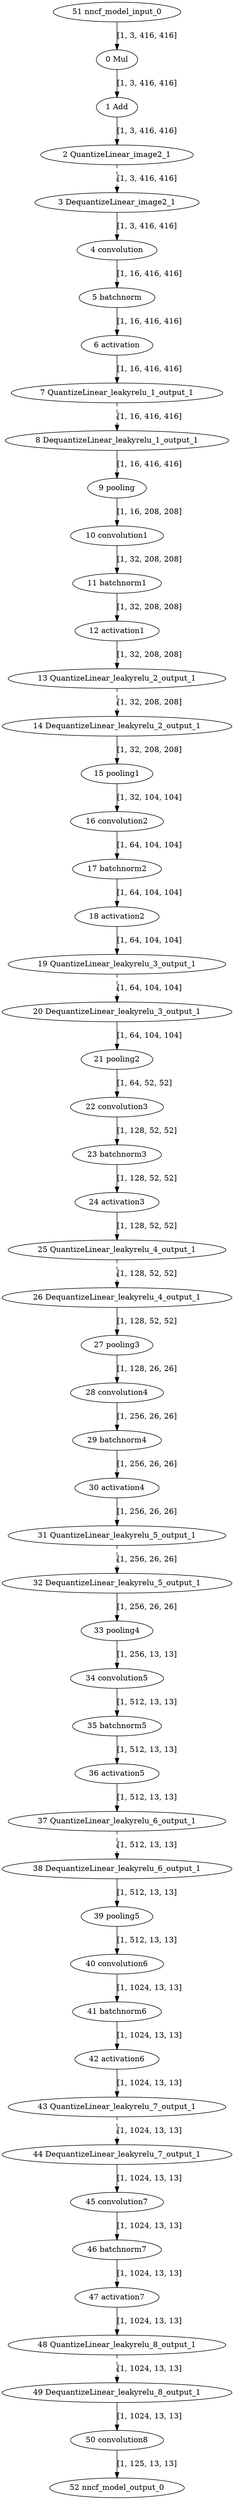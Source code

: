 strict digraph  {
"0 Mul" [id=0, type=Mul];
"1 Add" [id=1, type=Add];
"2 QuantizeLinear_image2_1" [id=2, type=QuantizeLinear];
"3 DequantizeLinear_image2_1" [id=3, type=DequantizeLinear];
"4 convolution" [id=4, type=Conv];
"5 batchnorm" [id=5, type=BatchNormalization];
"6 activation" [id=6, type=LeakyRelu];
"7 QuantizeLinear_leakyrelu_1_output_1" [id=7, type=QuantizeLinear];
"8 DequantizeLinear_leakyrelu_1_output_1" [id=8, type=DequantizeLinear];
"9 pooling" [id=9, type=MaxPool];
"10 convolution1" [id=10, type=Conv];
"11 batchnorm1" [id=11, type=BatchNormalization];
"12 activation1" [id=12, type=LeakyRelu];
"13 QuantizeLinear_leakyrelu_2_output_1" [id=13, type=QuantizeLinear];
"14 DequantizeLinear_leakyrelu_2_output_1" [id=14, type=DequantizeLinear];
"15 pooling1" [id=15, type=MaxPool];
"16 convolution2" [id=16, type=Conv];
"17 batchnorm2" [id=17, type=BatchNormalization];
"18 activation2" [id=18, type=LeakyRelu];
"19 QuantizeLinear_leakyrelu_3_output_1" [id=19, type=QuantizeLinear];
"20 DequantizeLinear_leakyrelu_3_output_1" [id=20, type=DequantizeLinear];
"21 pooling2" [id=21, type=MaxPool];
"22 convolution3" [id=22, type=Conv];
"23 batchnorm3" [id=23, type=BatchNormalization];
"24 activation3" [id=24, type=LeakyRelu];
"25 QuantizeLinear_leakyrelu_4_output_1" [id=25, type=QuantizeLinear];
"26 DequantizeLinear_leakyrelu_4_output_1" [id=26, type=DequantizeLinear];
"27 pooling3" [id=27, type=MaxPool];
"28 convolution4" [id=28, type=Conv];
"29 batchnorm4" [id=29, type=BatchNormalization];
"30 activation4" [id=30, type=LeakyRelu];
"31 QuantizeLinear_leakyrelu_5_output_1" [id=31, type=QuantizeLinear];
"32 DequantizeLinear_leakyrelu_5_output_1" [id=32, type=DequantizeLinear];
"33 pooling4" [id=33, type=MaxPool];
"34 convolution5" [id=34, type=Conv];
"35 batchnorm5" [id=35, type=BatchNormalization];
"36 activation5" [id=36, type=LeakyRelu];
"37 QuantizeLinear_leakyrelu_6_output_1" [id=37, type=QuantizeLinear];
"38 DequantizeLinear_leakyrelu_6_output_1" [id=38, type=DequantizeLinear];
"39 pooling5" [id=39, type=MaxPool];
"40 convolution6" [id=40, type=Conv];
"41 batchnorm6" [id=41, type=BatchNormalization];
"42 activation6" [id=42, type=LeakyRelu];
"43 QuantizeLinear_leakyrelu_7_output_1" [id=43, type=QuantizeLinear];
"44 DequantizeLinear_leakyrelu_7_output_1" [id=44, type=DequantizeLinear];
"45 convolution7" [id=45, type=Conv];
"46 batchnorm7" [id=46, type=BatchNormalization];
"47 activation7" [id=47, type=LeakyRelu];
"48 QuantizeLinear_leakyrelu_8_output_1" [id=48, type=QuantizeLinear];
"49 DequantizeLinear_leakyrelu_8_output_1" [id=49, type=DequantizeLinear];
"50 convolution8" [id=50, type=Conv];
"51 nncf_model_input_0" [id=51, type=nncf_model_input];
"52 nncf_model_output_0" [id=52, type=nncf_model_output];
"0 Mul" -> "1 Add"  [label="[1, 3, 416, 416]", style=solid];
"1 Add" -> "2 QuantizeLinear_image2_1"  [label="[1, 3, 416, 416]", style=solid];
"2 QuantizeLinear_image2_1" -> "3 DequantizeLinear_image2_1"  [label="[1, 3, 416, 416]", style=dashed];
"3 DequantizeLinear_image2_1" -> "4 convolution"  [label="[1, 3, 416, 416]", style=solid];
"4 convolution" -> "5 batchnorm"  [label="[1, 16, 416, 416]", style=solid];
"5 batchnorm" -> "6 activation"  [label="[1, 16, 416, 416]", style=solid];
"6 activation" -> "7 QuantizeLinear_leakyrelu_1_output_1"  [label="[1, 16, 416, 416]", style=solid];
"7 QuantizeLinear_leakyrelu_1_output_1" -> "8 DequantizeLinear_leakyrelu_1_output_1"  [label="[1, 16, 416, 416]", style=dashed];
"8 DequantizeLinear_leakyrelu_1_output_1" -> "9 pooling"  [label="[1, 16, 416, 416]", style=solid];
"9 pooling" -> "10 convolution1"  [label="[1, 16, 208, 208]", style=solid];
"10 convolution1" -> "11 batchnorm1"  [label="[1, 32, 208, 208]", style=solid];
"11 batchnorm1" -> "12 activation1"  [label="[1, 32, 208, 208]", style=solid];
"12 activation1" -> "13 QuantizeLinear_leakyrelu_2_output_1"  [label="[1, 32, 208, 208]", style=solid];
"13 QuantizeLinear_leakyrelu_2_output_1" -> "14 DequantizeLinear_leakyrelu_2_output_1"  [label="[1, 32, 208, 208]", style=dashed];
"14 DequantizeLinear_leakyrelu_2_output_1" -> "15 pooling1"  [label="[1, 32, 208, 208]", style=solid];
"15 pooling1" -> "16 convolution2"  [label="[1, 32, 104, 104]", style=solid];
"16 convolution2" -> "17 batchnorm2"  [label="[1, 64, 104, 104]", style=solid];
"17 batchnorm2" -> "18 activation2"  [label="[1, 64, 104, 104]", style=solid];
"18 activation2" -> "19 QuantizeLinear_leakyrelu_3_output_1"  [label="[1, 64, 104, 104]", style=solid];
"19 QuantizeLinear_leakyrelu_3_output_1" -> "20 DequantizeLinear_leakyrelu_3_output_1"  [label="[1, 64, 104, 104]", style=dashed];
"20 DequantizeLinear_leakyrelu_3_output_1" -> "21 pooling2"  [label="[1, 64, 104, 104]", style=solid];
"21 pooling2" -> "22 convolution3"  [label="[1, 64, 52, 52]", style=solid];
"22 convolution3" -> "23 batchnorm3"  [label="[1, 128, 52, 52]", style=solid];
"23 batchnorm3" -> "24 activation3"  [label="[1, 128, 52, 52]", style=solid];
"24 activation3" -> "25 QuantizeLinear_leakyrelu_4_output_1"  [label="[1, 128, 52, 52]", style=solid];
"25 QuantizeLinear_leakyrelu_4_output_1" -> "26 DequantizeLinear_leakyrelu_4_output_1"  [label="[1, 128, 52, 52]", style=dashed];
"26 DequantizeLinear_leakyrelu_4_output_1" -> "27 pooling3"  [label="[1, 128, 52, 52]", style=solid];
"27 pooling3" -> "28 convolution4"  [label="[1, 128, 26, 26]", style=solid];
"28 convolution4" -> "29 batchnorm4"  [label="[1, 256, 26, 26]", style=solid];
"29 batchnorm4" -> "30 activation4"  [label="[1, 256, 26, 26]", style=solid];
"30 activation4" -> "31 QuantizeLinear_leakyrelu_5_output_1"  [label="[1, 256, 26, 26]", style=solid];
"31 QuantizeLinear_leakyrelu_5_output_1" -> "32 DequantizeLinear_leakyrelu_5_output_1"  [label="[1, 256, 26, 26]", style=dashed];
"32 DequantizeLinear_leakyrelu_5_output_1" -> "33 pooling4"  [label="[1, 256, 26, 26]", style=solid];
"33 pooling4" -> "34 convolution5"  [label="[1, 256, 13, 13]", style=solid];
"34 convolution5" -> "35 batchnorm5"  [label="[1, 512, 13, 13]", style=solid];
"35 batchnorm5" -> "36 activation5"  [label="[1, 512, 13, 13]", style=solid];
"36 activation5" -> "37 QuantizeLinear_leakyrelu_6_output_1"  [label="[1, 512, 13, 13]", style=solid];
"37 QuantizeLinear_leakyrelu_6_output_1" -> "38 DequantizeLinear_leakyrelu_6_output_1"  [label="[1, 512, 13, 13]", style=dashed];
"38 DequantizeLinear_leakyrelu_6_output_1" -> "39 pooling5"  [label="[1, 512, 13, 13]", style=solid];
"39 pooling5" -> "40 convolution6"  [label="[1, 512, 13, 13]", style=solid];
"40 convolution6" -> "41 batchnorm6"  [label="[1, 1024, 13, 13]", style=solid];
"41 batchnorm6" -> "42 activation6"  [label="[1, 1024, 13, 13]", style=solid];
"42 activation6" -> "43 QuantizeLinear_leakyrelu_7_output_1"  [label="[1, 1024, 13, 13]", style=solid];
"43 QuantizeLinear_leakyrelu_7_output_1" -> "44 DequantizeLinear_leakyrelu_7_output_1"  [label="[1, 1024, 13, 13]", style=dashed];
"44 DequantizeLinear_leakyrelu_7_output_1" -> "45 convolution7"  [label="[1, 1024, 13, 13]", style=solid];
"45 convolution7" -> "46 batchnorm7"  [label="[1, 1024, 13, 13]", style=solid];
"46 batchnorm7" -> "47 activation7"  [label="[1, 1024, 13, 13]", style=solid];
"47 activation7" -> "48 QuantizeLinear_leakyrelu_8_output_1"  [label="[1, 1024, 13, 13]", style=solid];
"48 QuantizeLinear_leakyrelu_8_output_1" -> "49 DequantizeLinear_leakyrelu_8_output_1"  [label="[1, 1024, 13, 13]", style=dashed];
"49 DequantizeLinear_leakyrelu_8_output_1" -> "50 convolution8"  [label="[1, 1024, 13, 13]", style=solid];
"50 convolution8" -> "52 nncf_model_output_0"  [label="[1, 125, 13, 13]", style=solid];
"51 nncf_model_input_0" -> "0 Mul"  [label="[1, 3, 416, 416]", style=solid];
}
